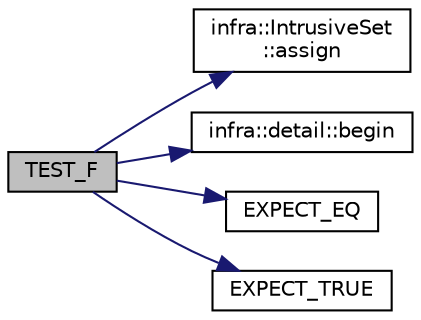 digraph "TEST_F"
{
 // INTERACTIVE_SVG=YES
  edge [fontname="Helvetica",fontsize="10",labelfontname="Helvetica",labelfontsize="10"];
  node [fontname="Helvetica",fontsize="10",shape=record];
  rankdir="LR";
  Node52 [label="TEST_F",height=0.2,width=0.4,color="black", fillcolor="grey75", style="filled", fontcolor="black"];
  Node52 -> Node53 [color="midnightblue",fontsize="10",style="solid",fontname="Helvetica"];
  Node53 [label="infra::IntrusiveSet\l::assign",height=0.2,width=0.4,color="black", fillcolor="white", style="filled",URL="$df/d47/classinfra_1_1_intrusive_set.html#aaa7b3deb627405adbdd5f6d834d7e41f"];
  Node52 -> Node54 [color="midnightblue",fontsize="10",style="solid",fontname="Helvetica"];
  Node54 [label="infra::detail::begin",height=0.2,width=0.4,color="black", fillcolor="white", style="filled",URL="$d2/dc5/namespaceinfra_1_1detail.html#ad178b71c4a19a9b0bfe48a065920cf8c"];
  Node52 -> Node55 [color="midnightblue",fontsize="10",style="solid",fontname="Helvetica"];
  Node55 [label="EXPECT_EQ",height=0.2,width=0.4,color="black", fillcolor="white", style="filled",URL="$d6/def/_test_json_8cpp.html#a82745227e2f0a8edbb4ae630d88a8e86"];
  Node52 -> Node56 [color="midnightblue",fontsize="10",style="solid",fontname="Helvetica"];
  Node56 [label="EXPECT_TRUE",height=0.2,width=0.4,color="black", fillcolor="white", style="filled",URL="$d6/def/_test_json_8cpp.html#a84dbe6e62bbec23a120a258315c7b6dc"];
}

